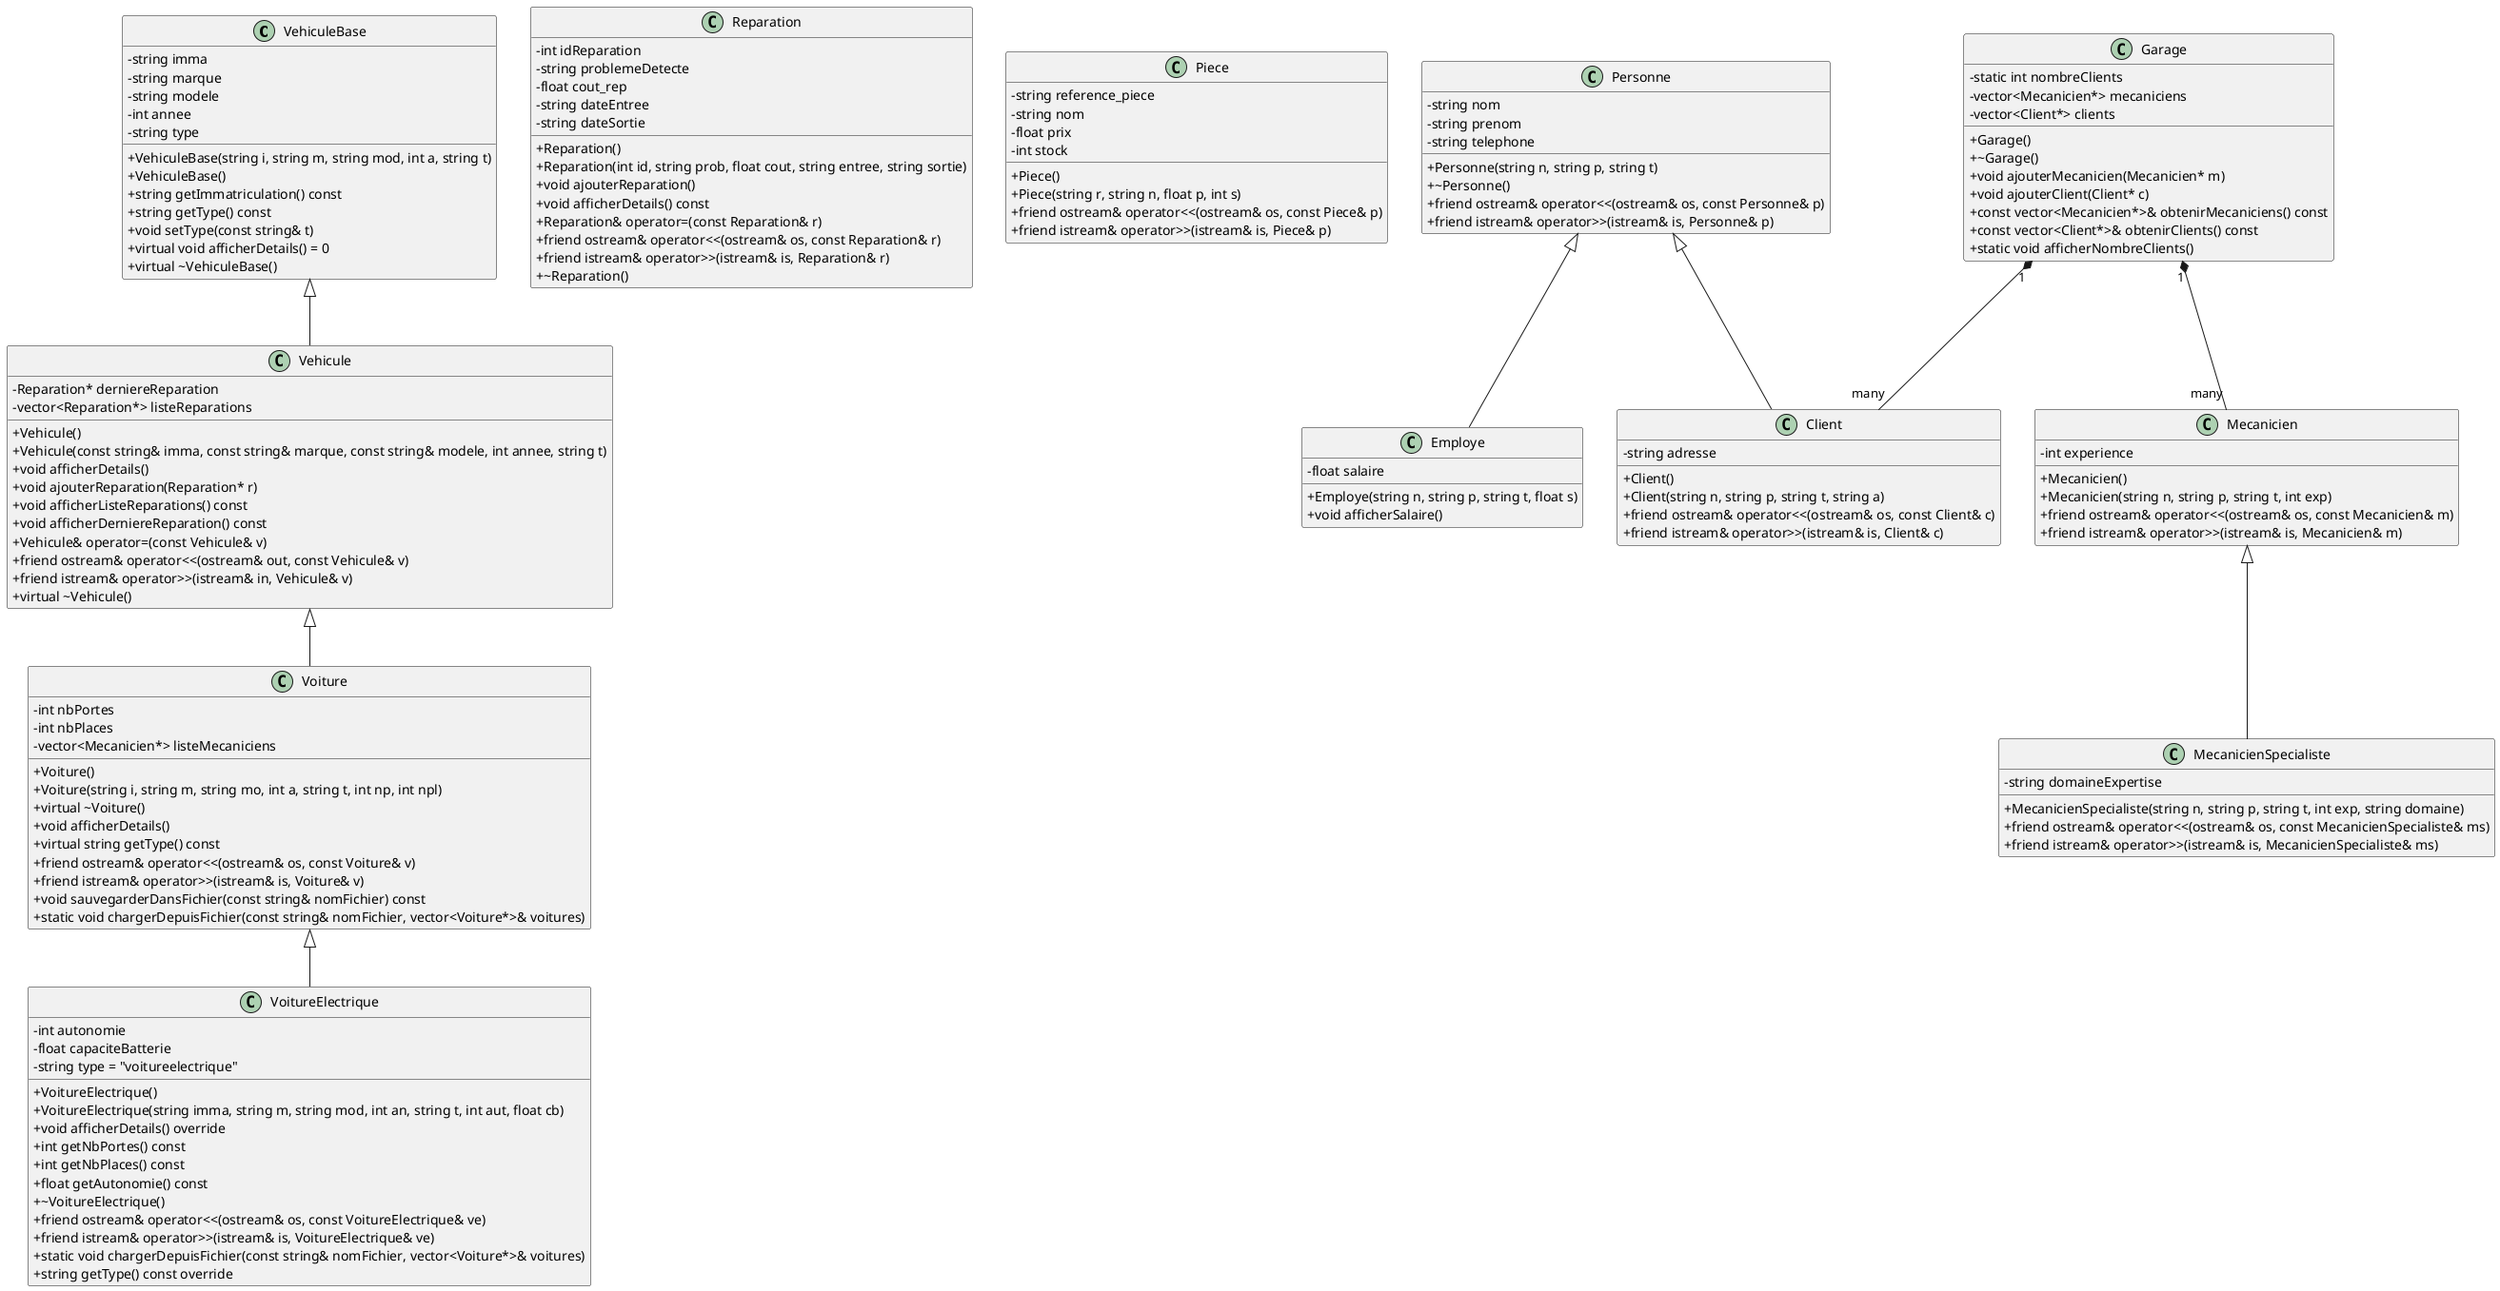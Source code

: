 @startuml
skinparam classAttributeIconSize 0

class VehiculeBase {
  - string imma
  - string marque
  - string modele
  - int annee
  - string type
  + VehiculeBase(string i, string m, string mod, int a, string t)
  + VehiculeBase()
  + string getImmatriculation() const
  + string getType() const
  + void setType(const string& t)
  + virtual void afficherDetails() = 0
  + virtual ~VehiculeBase()
}

class Vehicule {
  - Reparation* derniereReparation
  - vector<Reparation*> listeReparations
  + Vehicule()
  + Vehicule(const string& imma, const string& marque, const string& modele, int annee, string t)
  + void afficherDetails()
  + void ajouterReparation(Reparation* r)
  + void afficherListeReparations() const
  + void afficherDerniereReparation() const
  + Vehicule& operator=(const Vehicule& v)
  + friend ostream& operator<<(ostream& out, const Vehicule& v)
  + friend istream& operator>>(istream& in, Vehicule& v)
  + virtual ~Vehicule()
}

class Voiture {
  - int nbPortes
  - int nbPlaces
  - vector<Mecanicien*> listeMecaniciens
  + Voiture()
  + Voiture(string i, string m, string mo, int a, string t, int np, int npl)
  + virtual ~Voiture()
  + void afficherDetails()
  + virtual string getType() const
  + friend ostream& operator<<(ostream& os, const Voiture& v)
  + friend istream& operator>>(istream& is, Voiture& v)
  + void sauvegarderDansFichier(const string& nomFichier) const
  + static void chargerDepuisFichier(const string& nomFichier, vector<Voiture*>& voitures)
}

class VoitureElectrique {
  - int autonomie
  - float capaciteBatterie
  - string type = "voitureelectrique"
  + VoitureElectrique()
  + VoitureElectrique(string imma, string m, string mod, int an, string t, int aut, float cb)
  + void afficherDetails() override
  + int getNbPortes() const
  + int getNbPlaces() const
  + float getAutonomie() const
  + ~VoitureElectrique()
  + friend ostream& operator<<(ostream& os, const VoitureElectrique& ve)
  + friend istream& operator>>(istream& is, VoitureElectrique& ve)
  + static void chargerDepuisFichier(const string& nomFichier, vector<Voiture*>& voitures)
  + string getType() const override
}

class Reparation {
  - int idReparation
  - string problemeDetecte
  - float cout_rep
  - string dateEntree
  - string dateSortie
  + Reparation()
  + Reparation(int id, string prob, float cout, string entree, string sortie)
  + void ajouterReparation()
  + void afficherDetails() const
  + Reparation& operator=(const Reparation& r)
  + friend ostream& operator<<(ostream& os, const Reparation& r)
  + friend istream& operator>>(istream& is, Reparation& r)
  + ~Reparation()
}

class Piece {
  - string reference_piece
  - string nom
  - float prix
  - int stock
  + Piece()
  + Piece(string r, string n, float p, int s)
  + friend ostream& operator<<(ostream& os, const Piece& p)
  + friend istream& operator>>(istream& is, Piece& p)
}

class Personne {
  - string nom
  - string prenom
  - string telephone
  + Personne(string n, string p, string t)
  + ~Personne()
  + friend ostream& operator<<(ostream& os, const Personne& p)
  + friend istream& operator>>(istream& is, Personne& p)
}

class Client {
  - string adresse
  + Client()
  + Client(string n, string p, string t, string a)
  + friend ostream& operator<<(ostream& os, const Client& c)
  + friend istream& operator>>(istream& is, Client& c)
}

class Employe {
  - float salaire
  + Employe(string n, string p, string t, float s)
  + void afficherSalaire()
}

class Mecanicien {
  - int experience
  + Mecanicien()
  + Mecanicien(string n, string p, string t, int exp)
  + friend ostream& operator<<(ostream& os, const Mecanicien& m)
  + friend istream& operator>>(istream& is, Mecanicien& m)
}

class MecanicienSpecialiste {
  - string domaineExpertise
  + MecanicienSpecialiste(string n, string p, string t, int exp, string domaine)
  + friend ostream& operator<<(ostream& os, const MecanicienSpecialiste& ms)
  + friend istream& operator>>(istream& is, MecanicienSpecialiste& ms)
}

class Garage {
  - static int nombreClients
  - vector<Mecanicien*> mecaniciens
  - vector<Client*> clients
  + Garage()
  + ~Garage()
  + void ajouterMecanicien(Mecanicien* m)
  + void ajouterClient(Client* c)
  + const vector<Mecanicien*>& obtenirMecaniciens() const
  + const vector<Client*>& obtenirClients() const
  + static void afficherNombreClients()
}

VehiculeBase <|-- Vehicule
Vehicule <|-- Voiture
Voiture <|-- VoitureElectrique
Personne <|-- Client
Personne <|-- Employe
Mecanicien <|-- MecanicienSpecialiste
Garage "1" *-- "many" Mecanicien
Garage "1" *-- "many" Client

@enduml
